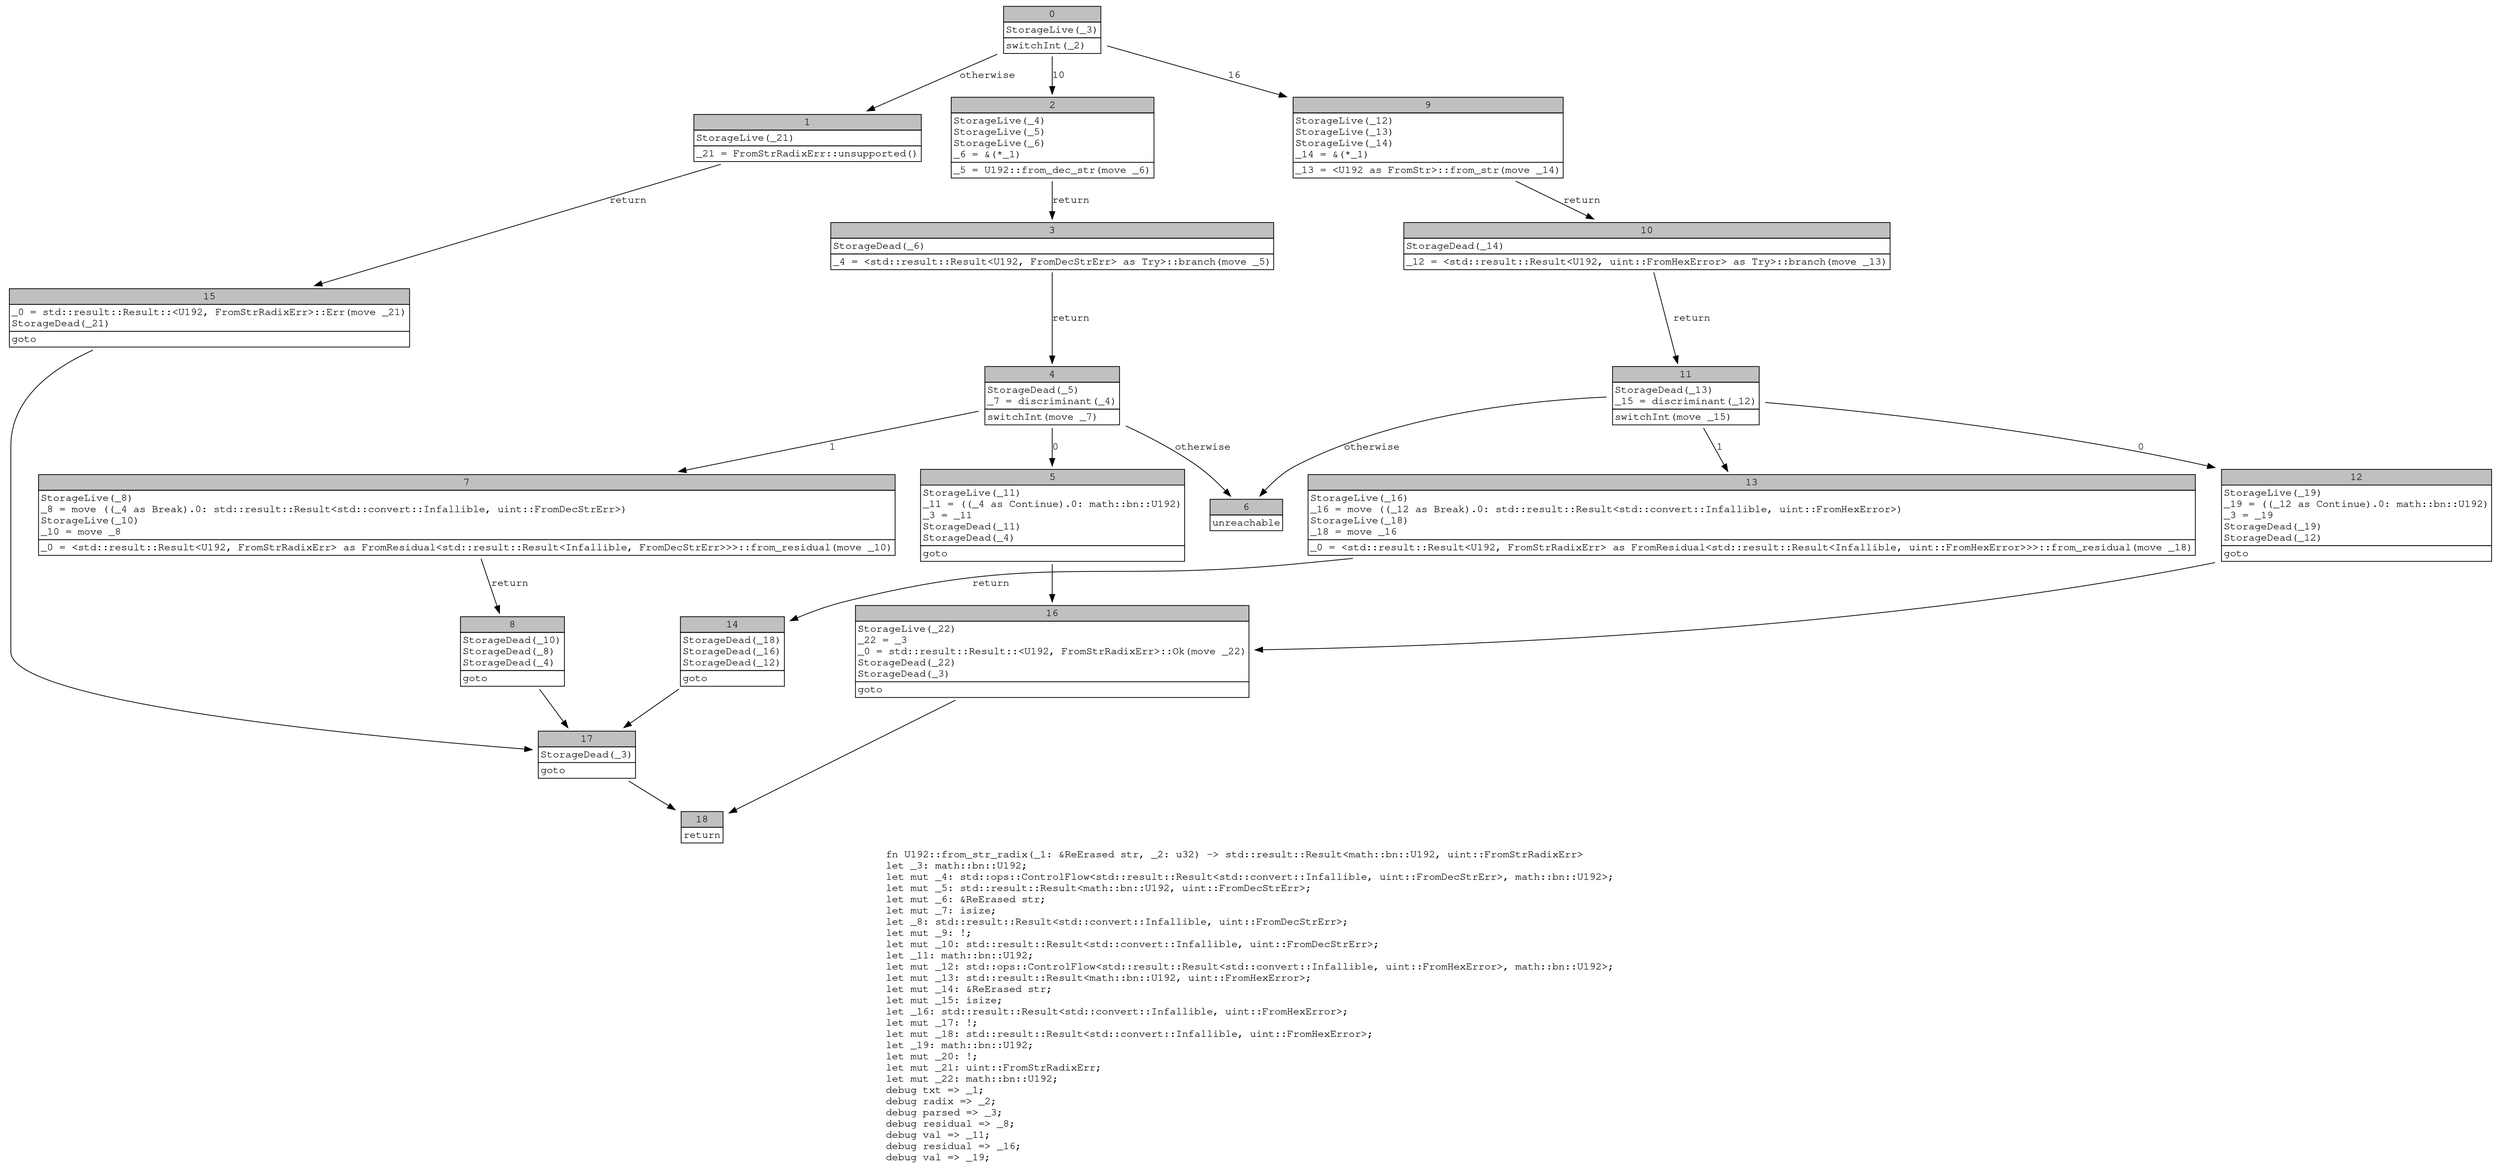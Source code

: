 digraph Mir_0_14469 {
    graph [fontname="Courier, monospace"];
    node [fontname="Courier, monospace"];
    edge [fontname="Courier, monospace"];
    label=<fn U192::from_str_radix(_1: &amp;ReErased str, _2: u32) -&gt; std::result::Result&lt;math::bn::U192, uint::FromStrRadixErr&gt;<br align="left"/>let _3: math::bn::U192;<br align="left"/>let mut _4: std::ops::ControlFlow&lt;std::result::Result&lt;std::convert::Infallible, uint::FromDecStrErr&gt;, math::bn::U192&gt;;<br align="left"/>let mut _5: std::result::Result&lt;math::bn::U192, uint::FromDecStrErr&gt;;<br align="left"/>let mut _6: &amp;ReErased str;<br align="left"/>let mut _7: isize;<br align="left"/>let _8: std::result::Result&lt;std::convert::Infallible, uint::FromDecStrErr&gt;;<br align="left"/>let mut _9: !;<br align="left"/>let mut _10: std::result::Result&lt;std::convert::Infallible, uint::FromDecStrErr&gt;;<br align="left"/>let _11: math::bn::U192;<br align="left"/>let mut _12: std::ops::ControlFlow&lt;std::result::Result&lt;std::convert::Infallible, uint::FromHexError&gt;, math::bn::U192&gt;;<br align="left"/>let mut _13: std::result::Result&lt;math::bn::U192, uint::FromHexError&gt;;<br align="left"/>let mut _14: &amp;ReErased str;<br align="left"/>let mut _15: isize;<br align="left"/>let _16: std::result::Result&lt;std::convert::Infallible, uint::FromHexError&gt;;<br align="left"/>let mut _17: !;<br align="left"/>let mut _18: std::result::Result&lt;std::convert::Infallible, uint::FromHexError&gt;;<br align="left"/>let _19: math::bn::U192;<br align="left"/>let mut _20: !;<br align="left"/>let mut _21: uint::FromStrRadixErr;<br align="left"/>let mut _22: math::bn::U192;<br align="left"/>debug txt =&gt; _1;<br align="left"/>debug radix =&gt; _2;<br align="left"/>debug parsed =&gt; _3;<br align="left"/>debug residual =&gt; _8;<br align="left"/>debug val =&gt; _11;<br align="left"/>debug residual =&gt; _16;<br align="left"/>debug val =&gt; _19;<br align="left"/>>;
    bb0__0_14469 [shape="none", label=<<table border="0" cellborder="1" cellspacing="0"><tr><td bgcolor="gray" align="center" colspan="1">0</td></tr><tr><td align="left" balign="left">StorageLive(_3)<br/></td></tr><tr><td align="left">switchInt(_2)</td></tr></table>>];
    bb1__0_14469 [shape="none", label=<<table border="0" cellborder="1" cellspacing="0"><tr><td bgcolor="gray" align="center" colspan="1">1</td></tr><tr><td align="left" balign="left">StorageLive(_21)<br/></td></tr><tr><td align="left">_21 = FromStrRadixErr::unsupported()</td></tr></table>>];
    bb2__0_14469 [shape="none", label=<<table border="0" cellborder="1" cellspacing="0"><tr><td bgcolor="gray" align="center" colspan="1">2</td></tr><tr><td align="left" balign="left">StorageLive(_4)<br/>StorageLive(_5)<br/>StorageLive(_6)<br/>_6 = &amp;(*_1)<br/></td></tr><tr><td align="left">_5 = U192::from_dec_str(move _6)</td></tr></table>>];
    bb3__0_14469 [shape="none", label=<<table border="0" cellborder="1" cellspacing="0"><tr><td bgcolor="gray" align="center" colspan="1">3</td></tr><tr><td align="left" balign="left">StorageDead(_6)<br/></td></tr><tr><td align="left">_4 = &lt;std::result::Result&lt;U192, FromDecStrErr&gt; as Try&gt;::branch(move _5)</td></tr></table>>];
    bb4__0_14469 [shape="none", label=<<table border="0" cellborder="1" cellspacing="0"><tr><td bgcolor="gray" align="center" colspan="1">4</td></tr><tr><td align="left" balign="left">StorageDead(_5)<br/>_7 = discriminant(_4)<br/></td></tr><tr><td align="left">switchInt(move _7)</td></tr></table>>];
    bb5__0_14469 [shape="none", label=<<table border="0" cellborder="1" cellspacing="0"><tr><td bgcolor="gray" align="center" colspan="1">5</td></tr><tr><td align="left" balign="left">StorageLive(_11)<br/>_11 = ((_4 as Continue).0: math::bn::U192)<br/>_3 = _11<br/>StorageDead(_11)<br/>StorageDead(_4)<br/></td></tr><tr><td align="left">goto</td></tr></table>>];
    bb6__0_14469 [shape="none", label=<<table border="0" cellborder="1" cellspacing="0"><tr><td bgcolor="gray" align="center" colspan="1">6</td></tr><tr><td align="left">unreachable</td></tr></table>>];
    bb7__0_14469 [shape="none", label=<<table border="0" cellborder="1" cellspacing="0"><tr><td bgcolor="gray" align="center" colspan="1">7</td></tr><tr><td align="left" balign="left">StorageLive(_8)<br/>_8 = move ((_4 as Break).0: std::result::Result&lt;std::convert::Infallible, uint::FromDecStrErr&gt;)<br/>StorageLive(_10)<br/>_10 = move _8<br/></td></tr><tr><td align="left">_0 = &lt;std::result::Result&lt;U192, FromStrRadixErr&gt; as FromResidual&lt;std::result::Result&lt;Infallible, FromDecStrErr&gt;&gt;&gt;::from_residual(move _10)</td></tr></table>>];
    bb8__0_14469 [shape="none", label=<<table border="0" cellborder="1" cellspacing="0"><tr><td bgcolor="gray" align="center" colspan="1">8</td></tr><tr><td align="left" balign="left">StorageDead(_10)<br/>StorageDead(_8)<br/>StorageDead(_4)<br/></td></tr><tr><td align="left">goto</td></tr></table>>];
    bb9__0_14469 [shape="none", label=<<table border="0" cellborder="1" cellspacing="0"><tr><td bgcolor="gray" align="center" colspan="1">9</td></tr><tr><td align="left" balign="left">StorageLive(_12)<br/>StorageLive(_13)<br/>StorageLive(_14)<br/>_14 = &amp;(*_1)<br/></td></tr><tr><td align="left">_13 = &lt;U192 as FromStr&gt;::from_str(move _14)</td></tr></table>>];
    bb10__0_14469 [shape="none", label=<<table border="0" cellborder="1" cellspacing="0"><tr><td bgcolor="gray" align="center" colspan="1">10</td></tr><tr><td align="left" balign="left">StorageDead(_14)<br/></td></tr><tr><td align="left">_12 = &lt;std::result::Result&lt;U192, uint::FromHexError&gt; as Try&gt;::branch(move _13)</td></tr></table>>];
    bb11__0_14469 [shape="none", label=<<table border="0" cellborder="1" cellspacing="0"><tr><td bgcolor="gray" align="center" colspan="1">11</td></tr><tr><td align="left" balign="left">StorageDead(_13)<br/>_15 = discriminant(_12)<br/></td></tr><tr><td align="left">switchInt(move _15)</td></tr></table>>];
    bb12__0_14469 [shape="none", label=<<table border="0" cellborder="1" cellspacing="0"><tr><td bgcolor="gray" align="center" colspan="1">12</td></tr><tr><td align="left" balign="left">StorageLive(_19)<br/>_19 = ((_12 as Continue).0: math::bn::U192)<br/>_3 = _19<br/>StorageDead(_19)<br/>StorageDead(_12)<br/></td></tr><tr><td align="left">goto</td></tr></table>>];
    bb13__0_14469 [shape="none", label=<<table border="0" cellborder="1" cellspacing="0"><tr><td bgcolor="gray" align="center" colspan="1">13</td></tr><tr><td align="left" balign="left">StorageLive(_16)<br/>_16 = move ((_12 as Break).0: std::result::Result&lt;std::convert::Infallible, uint::FromHexError&gt;)<br/>StorageLive(_18)<br/>_18 = move _16<br/></td></tr><tr><td align="left">_0 = &lt;std::result::Result&lt;U192, FromStrRadixErr&gt; as FromResidual&lt;std::result::Result&lt;Infallible, uint::FromHexError&gt;&gt;&gt;::from_residual(move _18)</td></tr></table>>];
    bb14__0_14469 [shape="none", label=<<table border="0" cellborder="1" cellspacing="0"><tr><td bgcolor="gray" align="center" colspan="1">14</td></tr><tr><td align="left" balign="left">StorageDead(_18)<br/>StorageDead(_16)<br/>StorageDead(_12)<br/></td></tr><tr><td align="left">goto</td></tr></table>>];
    bb15__0_14469 [shape="none", label=<<table border="0" cellborder="1" cellspacing="0"><tr><td bgcolor="gray" align="center" colspan="1">15</td></tr><tr><td align="left" balign="left">_0 = std::result::Result::&lt;U192, FromStrRadixErr&gt;::Err(move _21)<br/>StorageDead(_21)<br/></td></tr><tr><td align="left">goto</td></tr></table>>];
    bb16__0_14469 [shape="none", label=<<table border="0" cellborder="1" cellspacing="0"><tr><td bgcolor="gray" align="center" colspan="1">16</td></tr><tr><td align="left" balign="left">StorageLive(_22)<br/>_22 = _3<br/>_0 = std::result::Result::&lt;U192, FromStrRadixErr&gt;::Ok(move _22)<br/>StorageDead(_22)<br/>StorageDead(_3)<br/></td></tr><tr><td align="left">goto</td></tr></table>>];
    bb17__0_14469 [shape="none", label=<<table border="0" cellborder="1" cellspacing="0"><tr><td bgcolor="gray" align="center" colspan="1">17</td></tr><tr><td align="left" balign="left">StorageDead(_3)<br/></td></tr><tr><td align="left">goto</td></tr></table>>];
    bb18__0_14469 [shape="none", label=<<table border="0" cellborder="1" cellspacing="0"><tr><td bgcolor="gray" align="center" colspan="1">18</td></tr><tr><td align="left">return</td></tr></table>>];
    bb0__0_14469 -> bb2__0_14469 [label="10"];
    bb0__0_14469 -> bb9__0_14469 [label="16"];
    bb0__0_14469 -> bb1__0_14469 [label="otherwise"];
    bb1__0_14469 -> bb15__0_14469 [label="return"];
    bb2__0_14469 -> bb3__0_14469 [label="return"];
    bb3__0_14469 -> bb4__0_14469 [label="return"];
    bb4__0_14469 -> bb5__0_14469 [label="0"];
    bb4__0_14469 -> bb7__0_14469 [label="1"];
    bb4__0_14469 -> bb6__0_14469 [label="otherwise"];
    bb5__0_14469 -> bb16__0_14469 [label=""];
    bb7__0_14469 -> bb8__0_14469 [label="return"];
    bb8__0_14469 -> bb17__0_14469 [label=""];
    bb9__0_14469 -> bb10__0_14469 [label="return"];
    bb10__0_14469 -> bb11__0_14469 [label="return"];
    bb11__0_14469 -> bb12__0_14469 [label="0"];
    bb11__0_14469 -> bb13__0_14469 [label="1"];
    bb11__0_14469 -> bb6__0_14469 [label="otherwise"];
    bb12__0_14469 -> bb16__0_14469 [label=""];
    bb13__0_14469 -> bb14__0_14469 [label="return"];
    bb14__0_14469 -> bb17__0_14469 [label=""];
    bb15__0_14469 -> bb17__0_14469 [label=""];
    bb16__0_14469 -> bb18__0_14469 [label=""];
    bb17__0_14469 -> bb18__0_14469 [label=""];
}
